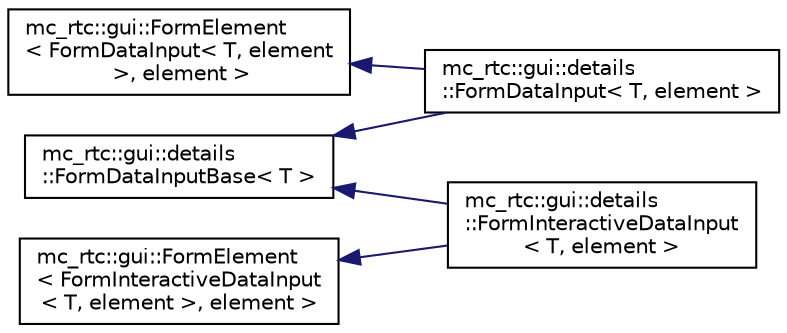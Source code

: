 digraph "Graphical Class Hierarchy"
{
 // INTERACTIVE_SVG=YES
 // LATEX_PDF_SIZE
  edge [fontname="Helvetica",fontsize="10",labelfontname="Helvetica",labelfontsize="10"];
  node [fontname="Helvetica",fontsize="10",shape=record];
  rankdir="LR";
  Node344 [label="mc_rtc::gui::details\l::FormDataInputBase\< T \>",height=0.2,width=0.4,color="black", fillcolor="white", style="filled",URL="$structmc__rtc_1_1gui_1_1details_1_1FormDataInputBase.html",tooltip=" "];
  Node344 -> Node336 [dir="back",color="midnightblue",fontsize="10",style="solid",fontname="Helvetica"];
  Node336 [label="mc_rtc::gui::details\l::FormDataInput\< T, element \>",height=0.2,width=0.4,color="black", fillcolor="white", style="filled",URL="$structmc__rtc_1_1gui_1_1details_1_1FormDataInput.html",tooltip=" "];
  Node344 -> Node1 [dir="back",color="midnightblue",fontsize="10",style="solid",fontname="Helvetica"];
  Node1 [label="mc_rtc::gui::details\l::FormInteractiveDataInput\l\< T, element \>",height=0.2,width=0.4,color="black", fillcolor="white", style="filled",URL="$structmc__rtc_1_1gui_1_1details_1_1FormInteractiveDataInput.html",tooltip=" "];
  Node335 [label="mc_rtc::gui::FormElement\l\< FormDataInput\< T, element\l \>, element \>",height=0.2,width=0.4,color="black", fillcolor="white", style="filled",URL="$structmc__rtc_1_1gui_1_1FormElement.html",tooltip=" "];
  Node335 -> Node336 [dir="back",color="midnightblue",fontsize="10",style="solid",fontname="Helvetica"];
  Node0 [label="mc_rtc::gui::FormElement\l\< FormInteractiveDataInput\l\< T, element \>, element \>",height=0.2,width=0.4,color="black", fillcolor="white", style="filled",URL="$structmc__rtc_1_1gui_1_1FormElement.html",tooltip=" "];
  Node0 -> Node1 [dir="back",color="midnightblue",fontsize="10",style="solid",fontname="Helvetica"];
}
